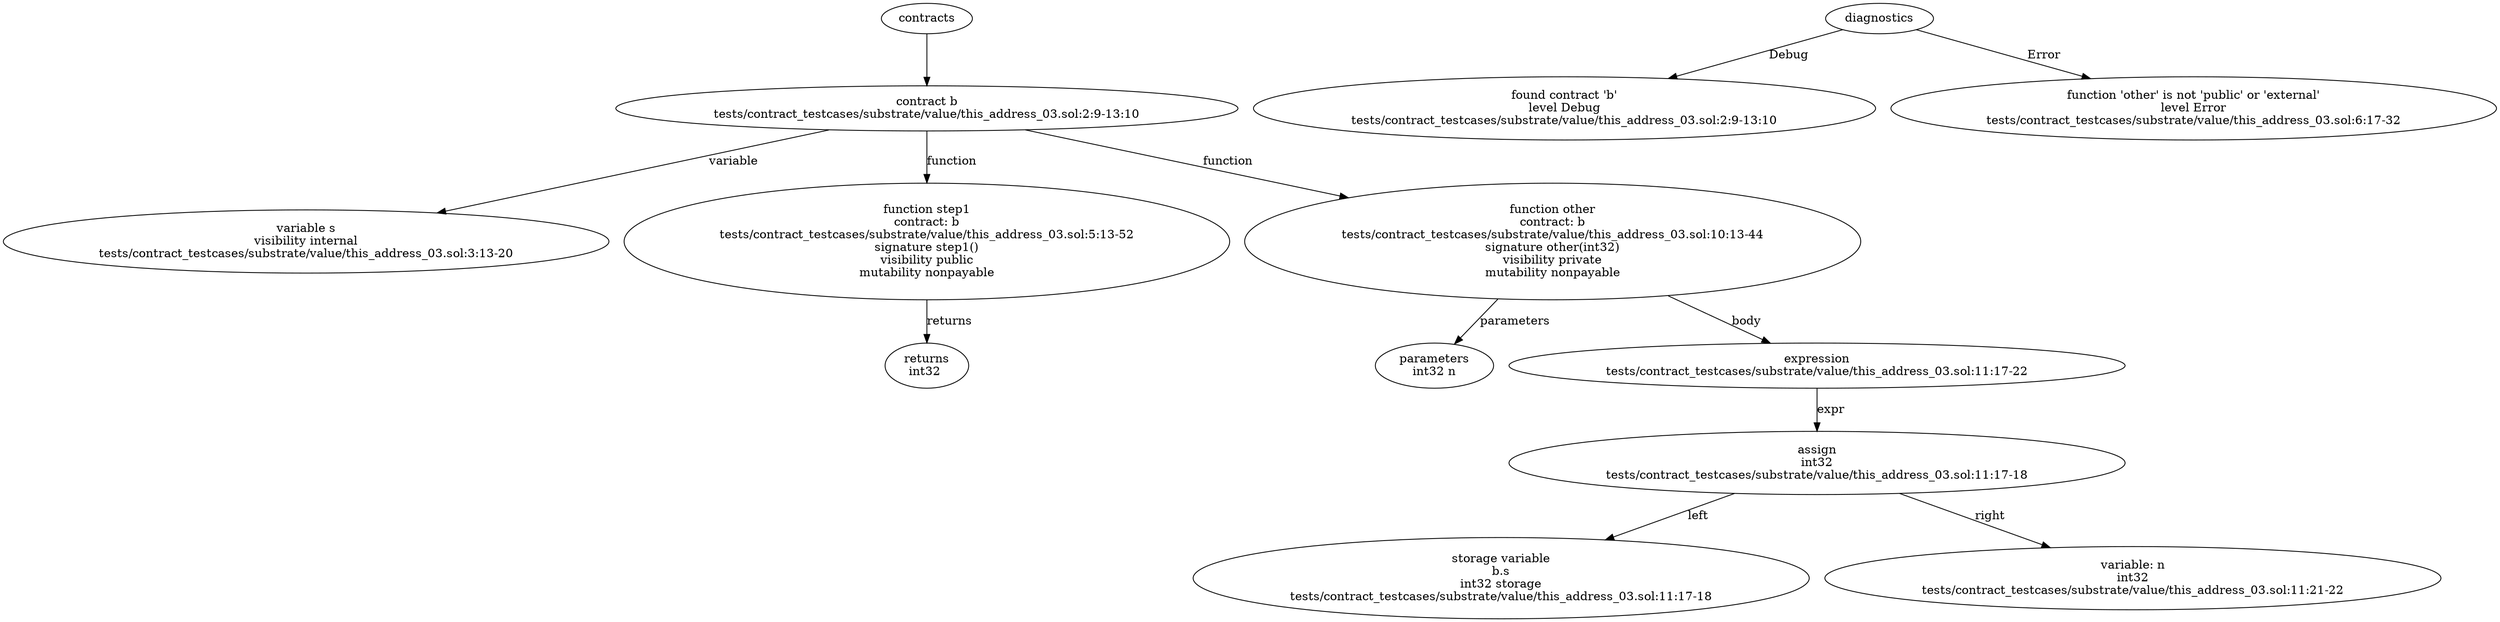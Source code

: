 strict digraph "tests/contract_testcases/substrate/value/this_address_03.sol" {
	contract [label="contract b\ntests/contract_testcases/substrate/value/this_address_03.sol:2:9-13:10"]
	var [label="variable s\nvisibility internal\ntests/contract_testcases/substrate/value/this_address_03.sol:3:13-20"]
	step1 [label="function step1\ncontract: b\ntests/contract_testcases/substrate/value/this_address_03.sol:5:13-52\nsignature step1()\nvisibility public\nmutability nonpayable"]
	returns [label="returns\nint32 "]
	other [label="function other\ncontract: b\ntests/contract_testcases/substrate/value/this_address_03.sol:10:13-44\nsignature other(int32)\nvisibility private\nmutability nonpayable"]
	parameters [label="parameters\nint32 n"]
	expr [label="expression\ntests/contract_testcases/substrate/value/this_address_03.sol:11:17-22"]
	assign [label="assign\nint32\ntests/contract_testcases/substrate/value/this_address_03.sol:11:17-18"]
	storage_var [label="storage variable\nb.s\nint32 storage\ntests/contract_testcases/substrate/value/this_address_03.sol:11:17-18"]
	variable [label="variable: n\nint32\ntests/contract_testcases/substrate/value/this_address_03.sol:11:21-22"]
	diagnostic [label="found contract 'b'\nlevel Debug\ntests/contract_testcases/substrate/value/this_address_03.sol:2:9-13:10"]
	diagnostic_13 [label="function 'other' is not 'public' or 'external'\nlevel Error\ntests/contract_testcases/substrate/value/this_address_03.sol:6:17-32"]
	contracts -> contract
	contract -> var [label="variable"]
	contract -> step1 [label="function"]
	step1 -> returns [label="returns"]
	contract -> other [label="function"]
	other -> parameters [label="parameters"]
	other -> expr [label="body"]
	expr -> assign [label="expr"]
	assign -> storage_var [label="left"]
	assign -> variable [label="right"]
	diagnostics -> diagnostic [label="Debug"]
	diagnostics -> diagnostic_13 [label="Error"]
}
